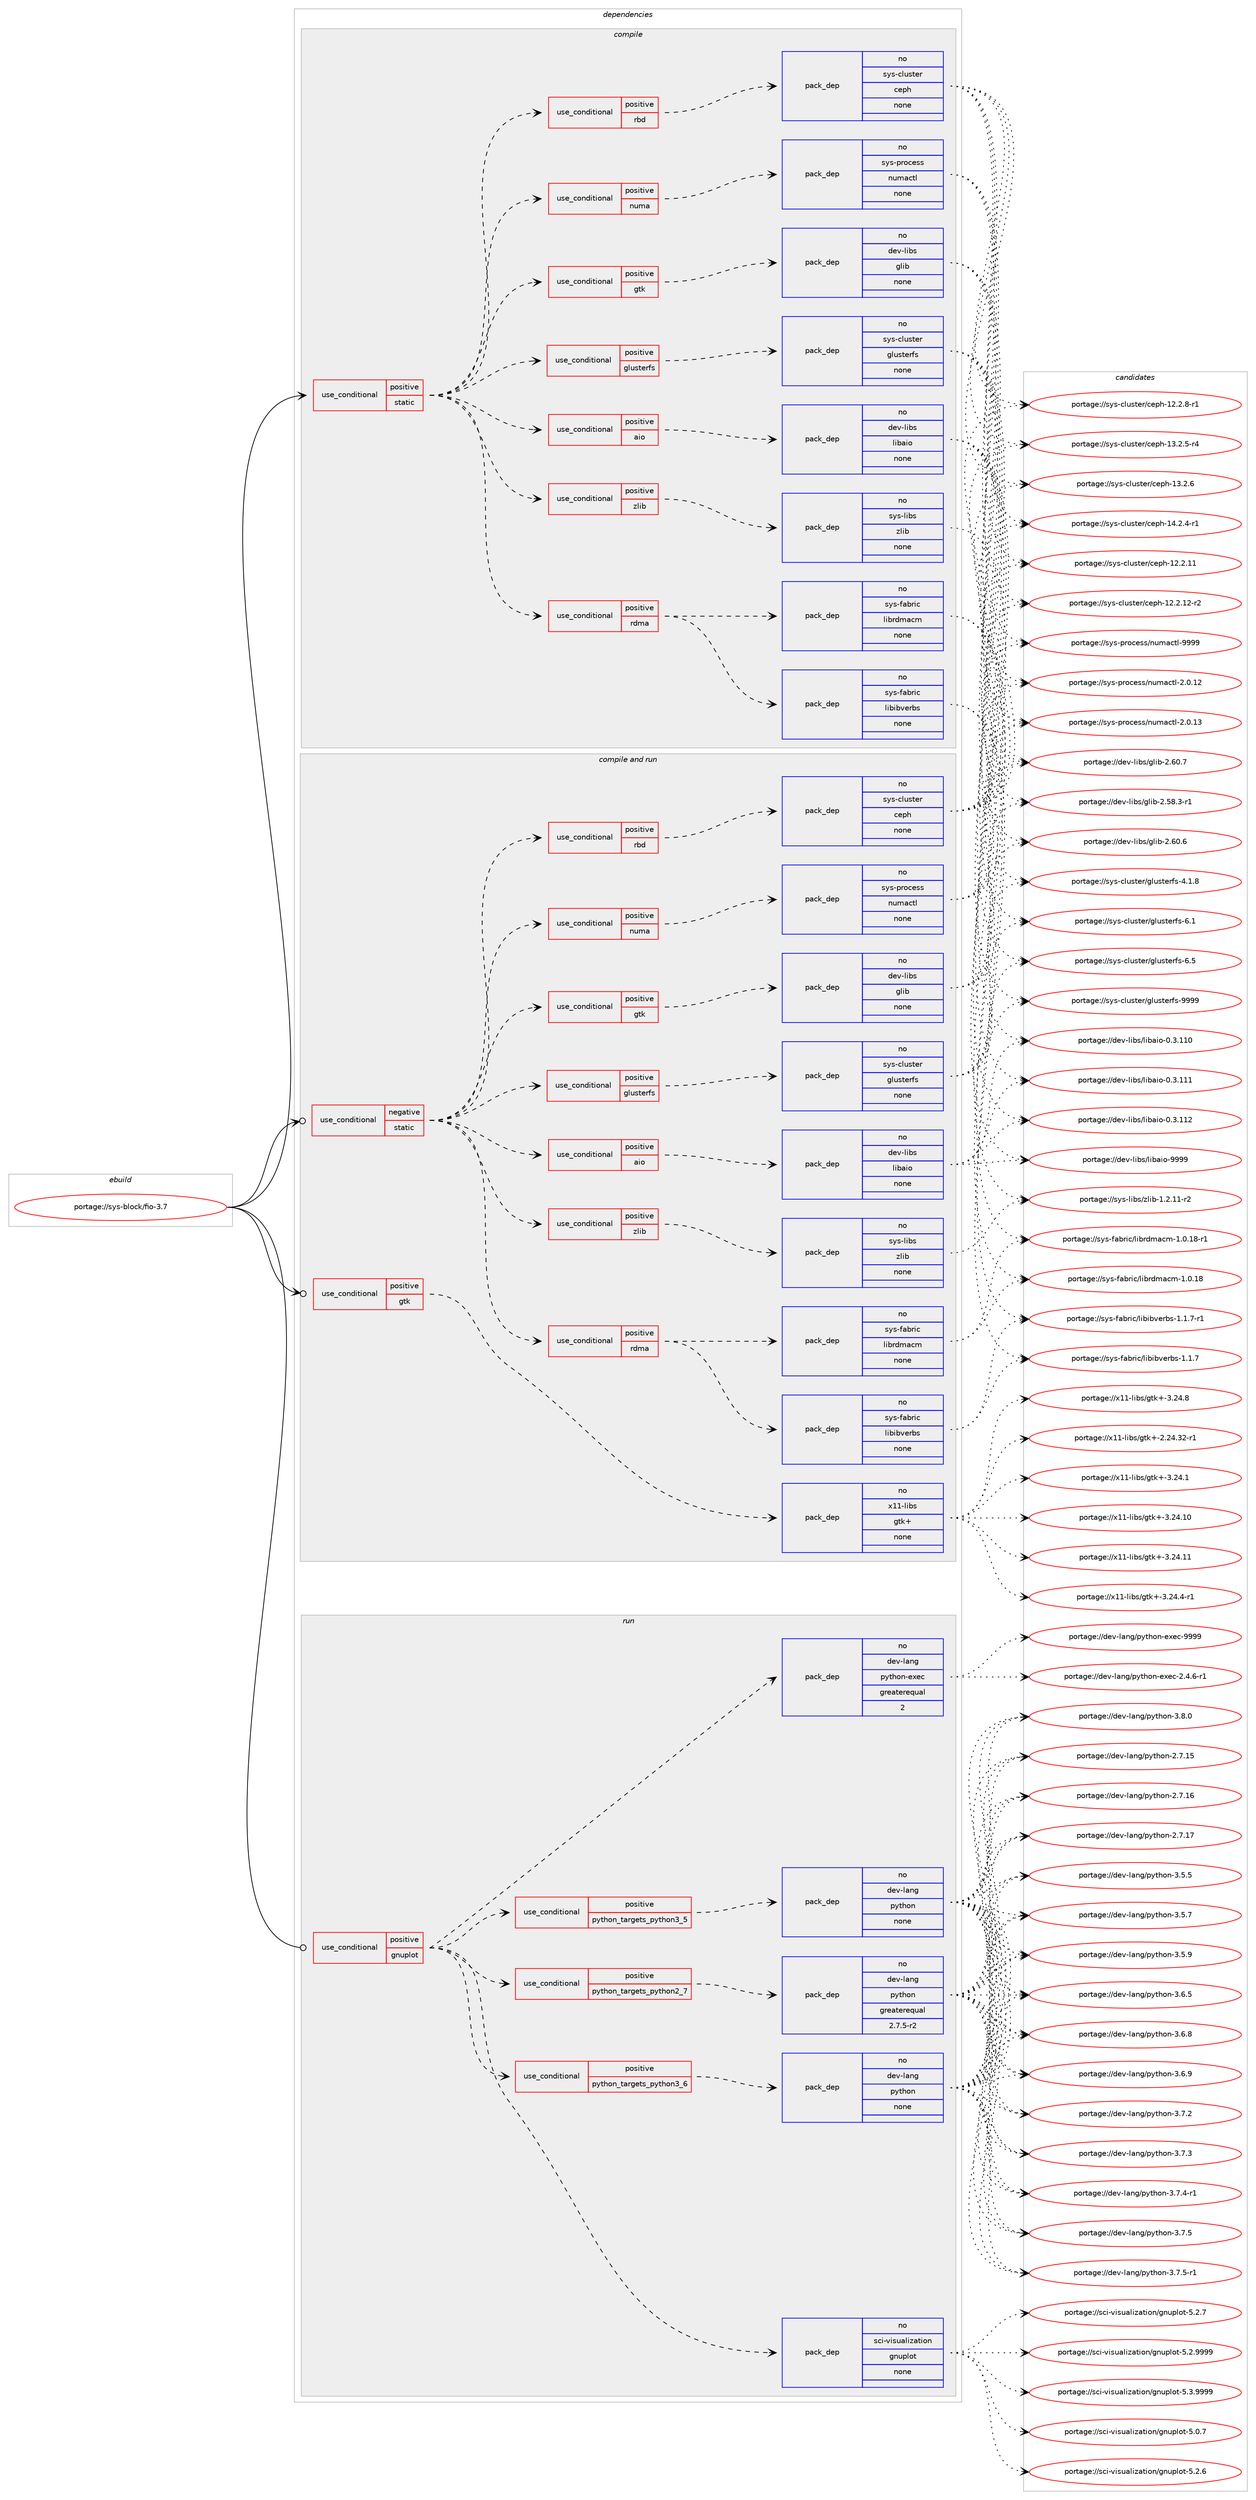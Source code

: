 digraph prolog {

# *************
# Graph options
# *************

newrank=true;
concentrate=true;
compound=true;
graph [rankdir=LR,fontname=Helvetica,fontsize=10,ranksep=1.5];#, ranksep=2.5, nodesep=0.2];
edge  [arrowhead=vee];
node  [fontname=Helvetica,fontsize=10];

# **********
# The ebuild
# **********

subgraph cluster_leftcol {
color=gray;
rank=same;
label=<<i>ebuild</i>>;
id [label="portage://sys-block/fio-3.7", color=red, width=4, href="../sys-block/fio-3.7.svg"];
}

# ****************
# The dependencies
# ****************

subgraph cluster_midcol {
color=gray;
label=<<i>dependencies</i>>;
subgraph cluster_compile {
fillcolor="#eeeeee";
style=filled;
label=<<i>compile</i>>;
subgraph cond100761 {
dependency414184 [label=<<TABLE BORDER="0" CELLBORDER="1" CELLSPACING="0" CELLPADDING="4"><TR><TD ROWSPAN="3" CELLPADDING="10">use_conditional</TD></TR><TR><TD>positive</TD></TR><TR><TD>static</TD></TR></TABLE>>, shape=none, color=red];
subgraph cond100762 {
dependency414185 [label=<<TABLE BORDER="0" CELLBORDER="1" CELLSPACING="0" CELLPADDING="4"><TR><TD ROWSPAN="3" CELLPADDING="10">use_conditional</TD></TR><TR><TD>positive</TD></TR><TR><TD>aio</TD></TR></TABLE>>, shape=none, color=red];
subgraph pack306496 {
dependency414186 [label=<<TABLE BORDER="0" CELLBORDER="1" CELLSPACING="0" CELLPADDING="4" WIDTH="220"><TR><TD ROWSPAN="6" CELLPADDING="30">pack_dep</TD></TR><TR><TD WIDTH="110">no</TD></TR><TR><TD>dev-libs</TD></TR><TR><TD>libaio</TD></TR><TR><TD>none</TD></TR><TR><TD></TD></TR></TABLE>>, shape=none, color=blue];
}
dependency414185:e -> dependency414186:w [weight=20,style="dashed",arrowhead="vee"];
}
dependency414184:e -> dependency414185:w [weight=20,style="dashed",arrowhead="vee"];
subgraph cond100763 {
dependency414187 [label=<<TABLE BORDER="0" CELLBORDER="1" CELLSPACING="0" CELLPADDING="4"><TR><TD ROWSPAN="3" CELLPADDING="10">use_conditional</TD></TR><TR><TD>positive</TD></TR><TR><TD>glusterfs</TD></TR></TABLE>>, shape=none, color=red];
subgraph pack306497 {
dependency414188 [label=<<TABLE BORDER="0" CELLBORDER="1" CELLSPACING="0" CELLPADDING="4" WIDTH="220"><TR><TD ROWSPAN="6" CELLPADDING="30">pack_dep</TD></TR><TR><TD WIDTH="110">no</TD></TR><TR><TD>sys-cluster</TD></TR><TR><TD>glusterfs</TD></TR><TR><TD>none</TD></TR><TR><TD></TD></TR></TABLE>>, shape=none, color=blue];
}
dependency414187:e -> dependency414188:w [weight=20,style="dashed",arrowhead="vee"];
}
dependency414184:e -> dependency414187:w [weight=20,style="dashed",arrowhead="vee"];
subgraph cond100764 {
dependency414189 [label=<<TABLE BORDER="0" CELLBORDER="1" CELLSPACING="0" CELLPADDING="4"><TR><TD ROWSPAN="3" CELLPADDING="10">use_conditional</TD></TR><TR><TD>positive</TD></TR><TR><TD>gtk</TD></TR></TABLE>>, shape=none, color=red];
subgraph pack306498 {
dependency414190 [label=<<TABLE BORDER="0" CELLBORDER="1" CELLSPACING="0" CELLPADDING="4" WIDTH="220"><TR><TD ROWSPAN="6" CELLPADDING="30">pack_dep</TD></TR><TR><TD WIDTH="110">no</TD></TR><TR><TD>dev-libs</TD></TR><TR><TD>glib</TD></TR><TR><TD>none</TD></TR><TR><TD></TD></TR></TABLE>>, shape=none, color=blue];
}
dependency414189:e -> dependency414190:w [weight=20,style="dashed",arrowhead="vee"];
}
dependency414184:e -> dependency414189:w [weight=20,style="dashed",arrowhead="vee"];
subgraph cond100765 {
dependency414191 [label=<<TABLE BORDER="0" CELLBORDER="1" CELLSPACING="0" CELLPADDING="4"><TR><TD ROWSPAN="3" CELLPADDING="10">use_conditional</TD></TR><TR><TD>positive</TD></TR><TR><TD>numa</TD></TR></TABLE>>, shape=none, color=red];
subgraph pack306499 {
dependency414192 [label=<<TABLE BORDER="0" CELLBORDER="1" CELLSPACING="0" CELLPADDING="4" WIDTH="220"><TR><TD ROWSPAN="6" CELLPADDING="30">pack_dep</TD></TR><TR><TD WIDTH="110">no</TD></TR><TR><TD>sys-process</TD></TR><TR><TD>numactl</TD></TR><TR><TD>none</TD></TR><TR><TD></TD></TR></TABLE>>, shape=none, color=blue];
}
dependency414191:e -> dependency414192:w [weight=20,style="dashed",arrowhead="vee"];
}
dependency414184:e -> dependency414191:w [weight=20,style="dashed",arrowhead="vee"];
subgraph cond100766 {
dependency414193 [label=<<TABLE BORDER="0" CELLBORDER="1" CELLSPACING="0" CELLPADDING="4"><TR><TD ROWSPAN="3" CELLPADDING="10">use_conditional</TD></TR><TR><TD>positive</TD></TR><TR><TD>rbd</TD></TR></TABLE>>, shape=none, color=red];
subgraph pack306500 {
dependency414194 [label=<<TABLE BORDER="0" CELLBORDER="1" CELLSPACING="0" CELLPADDING="4" WIDTH="220"><TR><TD ROWSPAN="6" CELLPADDING="30">pack_dep</TD></TR><TR><TD WIDTH="110">no</TD></TR><TR><TD>sys-cluster</TD></TR><TR><TD>ceph</TD></TR><TR><TD>none</TD></TR><TR><TD></TD></TR></TABLE>>, shape=none, color=blue];
}
dependency414193:e -> dependency414194:w [weight=20,style="dashed",arrowhead="vee"];
}
dependency414184:e -> dependency414193:w [weight=20,style="dashed",arrowhead="vee"];
subgraph cond100767 {
dependency414195 [label=<<TABLE BORDER="0" CELLBORDER="1" CELLSPACING="0" CELLPADDING="4"><TR><TD ROWSPAN="3" CELLPADDING="10">use_conditional</TD></TR><TR><TD>positive</TD></TR><TR><TD>rdma</TD></TR></TABLE>>, shape=none, color=red];
subgraph pack306501 {
dependency414196 [label=<<TABLE BORDER="0" CELLBORDER="1" CELLSPACING="0" CELLPADDING="4" WIDTH="220"><TR><TD ROWSPAN="6" CELLPADDING="30">pack_dep</TD></TR><TR><TD WIDTH="110">no</TD></TR><TR><TD>sys-fabric</TD></TR><TR><TD>libibverbs</TD></TR><TR><TD>none</TD></TR><TR><TD></TD></TR></TABLE>>, shape=none, color=blue];
}
dependency414195:e -> dependency414196:w [weight=20,style="dashed",arrowhead="vee"];
subgraph pack306502 {
dependency414197 [label=<<TABLE BORDER="0" CELLBORDER="1" CELLSPACING="0" CELLPADDING="4" WIDTH="220"><TR><TD ROWSPAN="6" CELLPADDING="30">pack_dep</TD></TR><TR><TD WIDTH="110">no</TD></TR><TR><TD>sys-fabric</TD></TR><TR><TD>librdmacm</TD></TR><TR><TD>none</TD></TR><TR><TD></TD></TR></TABLE>>, shape=none, color=blue];
}
dependency414195:e -> dependency414197:w [weight=20,style="dashed",arrowhead="vee"];
}
dependency414184:e -> dependency414195:w [weight=20,style="dashed",arrowhead="vee"];
subgraph cond100768 {
dependency414198 [label=<<TABLE BORDER="0" CELLBORDER="1" CELLSPACING="0" CELLPADDING="4"><TR><TD ROWSPAN="3" CELLPADDING="10">use_conditional</TD></TR><TR><TD>positive</TD></TR><TR><TD>zlib</TD></TR></TABLE>>, shape=none, color=red];
subgraph pack306503 {
dependency414199 [label=<<TABLE BORDER="0" CELLBORDER="1" CELLSPACING="0" CELLPADDING="4" WIDTH="220"><TR><TD ROWSPAN="6" CELLPADDING="30">pack_dep</TD></TR><TR><TD WIDTH="110">no</TD></TR><TR><TD>sys-libs</TD></TR><TR><TD>zlib</TD></TR><TR><TD>none</TD></TR><TR><TD></TD></TR></TABLE>>, shape=none, color=blue];
}
dependency414198:e -> dependency414199:w [weight=20,style="dashed",arrowhead="vee"];
}
dependency414184:e -> dependency414198:w [weight=20,style="dashed",arrowhead="vee"];
}
id:e -> dependency414184:w [weight=20,style="solid",arrowhead="vee"];
}
subgraph cluster_compileandrun {
fillcolor="#eeeeee";
style=filled;
label=<<i>compile and run</i>>;
subgraph cond100769 {
dependency414200 [label=<<TABLE BORDER="0" CELLBORDER="1" CELLSPACING="0" CELLPADDING="4"><TR><TD ROWSPAN="3" CELLPADDING="10">use_conditional</TD></TR><TR><TD>negative</TD></TR><TR><TD>static</TD></TR></TABLE>>, shape=none, color=red];
subgraph cond100770 {
dependency414201 [label=<<TABLE BORDER="0" CELLBORDER="1" CELLSPACING="0" CELLPADDING="4"><TR><TD ROWSPAN="3" CELLPADDING="10">use_conditional</TD></TR><TR><TD>positive</TD></TR><TR><TD>aio</TD></TR></TABLE>>, shape=none, color=red];
subgraph pack306504 {
dependency414202 [label=<<TABLE BORDER="0" CELLBORDER="1" CELLSPACING="0" CELLPADDING="4" WIDTH="220"><TR><TD ROWSPAN="6" CELLPADDING="30">pack_dep</TD></TR><TR><TD WIDTH="110">no</TD></TR><TR><TD>dev-libs</TD></TR><TR><TD>libaio</TD></TR><TR><TD>none</TD></TR><TR><TD></TD></TR></TABLE>>, shape=none, color=blue];
}
dependency414201:e -> dependency414202:w [weight=20,style="dashed",arrowhead="vee"];
}
dependency414200:e -> dependency414201:w [weight=20,style="dashed",arrowhead="vee"];
subgraph cond100771 {
dependency414203 [label=<<TABLE BORDER="0" CELLBORDER="1" CELLSPACING="0" CELLPADDING="4"><TR><TD ROWSPAN="3" CELLPADDING="10">use_conditional</TD></TR><TR><TD>positive</TD></TR><TR><TD>glusterfs</TD></TR></TABLE>>, shape=none, color=red];
subgraph pack306505 {
dependency414204 [label=<<TABLE BORDER="0" CELLBORDER="1" CELLSPACING="0" CELLPADDING="4" WIDTH="220"><TR><TD ROWSPAN="6" CELLPADDING="30">pack_dep</TD></TR><TR><TD WIDTH="110">no</TD></TR><TR><TD>sys-cluster</TD></TR><TR><TD>glusterfs</TD></TR><TR><TD>none</TD></TR><TR><TD></TD></TR></TABLE>>, shape=none, color=blue];
}
dependency414203:e -> dependency414204:w [weight=20,style="dashed",arrowhead="vee"];
}
dependency414200:e -> dependency414203:w [weight=20,style="dashed",arrowhead="vee"];
subgraph cond100772 {
dependency414205 [label=<<TABLE BORDER="0" CELLBORDER="1" CELLSPACING="0" CELLPADDING="4"><TR><TD ROWSPAN="3" CELLPADDING="10">use_conditional</TD></TR><TR><TD>positive</TD></TR><TR><TD>gtk</TD></TR></TABLE>>, shape=none, color=red];
subgraph pack306506 {
dependency414206 [label=<<TABLE BORDER="0" CELLBORDER="1" CELLSPACING="0" CELLPADDING="4" WIDTH="220"><TR><TD ROWSPAN="6" CELLPADDING="30">pack_dep</TD></TR><TR><TD WIDTH="110">no</TD></TR><TR><TD>dev-libs</TD></TR><TR><TD>glib</TD></TR><TR><TD>none</TD></TR><TR><TD></TD></TR></TABLE>>, shape=none, color=blue];
}
dependency414205:e -> dependency414206:w [weight=20,style="dashed",arrowhead="vee"];
}
dependency414200:e -> dependency414205:w [weight=20,style="dashed",arrowhead="vee"];
subgraph cond100773 {
dependency414207 [label=<<TABLE BORDER="0" CELLBORDER="1" CELLSPACING="0" CELLPADDING="4"><TR><TD ROWSPAN="3" CELLPADDING="10">use_conditional</TD></TR><TR><TD>positive</TD></TR><TR><TD>numa</TD></TR></TABLE>>, shape=none, color=red];
subgraph pack306507 {
dependency414208 [label=<<TABLE BORDER="0" CELLBORDER="1" CELLSPACING="0" CELLPADDING="4" WIDTH="220"><TR><TD ROWSPAN="6" CELLPADDING="30">pack_dep</TD></TR><TR><TD WIDTH="110">no</TD></TR><TR><TD>sys-process</TD></TR><TR><TD>numactl</TD></TR><TR><TD>none</TD></TR><TR><TD></TD></TR></TABLE>>, shape=none, color=blue];
}
dependency414207:e -> dependency414208:w [weight=20,style="dashed",arrowhead="vee"];
}
dependency414200:e -> dependency414207:w [weight=20,style="dashed",arrowhead="vee"];
subgraph cond100774 {
dependency414209 [label=<<TABLE BORDER="0" CELLBORDER="1" CELLSPACING="0" CELLPADDING="4"><TR><TD ROWSPAN="3" CELLPADDING="10">use_conditional</TD></TR><TR><TD>positive</TD></TR><TR><TD>rbd</TD></TR></TABLE>>, shape=none, color=red];
subgraph pack306508 {
dependency414210 [label=<<TABLE BORDER="0" CELLBORDER="1" CELLSPACING="0" CELLPADDING="4" WIDTH="220"><TR><TD ROWSPAN="6" CELLPADDING="30">pack_dep</TD></TR><TR><TD WIDTH="110">no</TD></TR><TR><TD>sys-cluster</TD></TR><TR><TD>ceph</TD></TR><TR><TD>none</TD></TR><TR><TD></TD></TR></TABLE>>, shape=none, color=blue];
}
dependency414209:e -> dependency414210:w [weight=20,style="dashed",arrowhead="vee"];
}
dependency414200:e -> dependency414209:w [weight=20,style="dashed",arrowhead="vee"];
subgraph cond100775 {
dependency414211 [label=<<TABLE BORDER="0" CELLBORDER="1" CELLSPACING="0" CELLPADDING="4"><TR><TD ROWSPAN="3" CELLPADDING="10">use_conditional</TD></TR><TR><TD>positive</TD></TR><TR><TD>rdma</TD></TR></TABLE>>, shape=none, color=red];
subgraph pack306509 {
dependency414212 [label=<<TABLE BORDER="0" CELLBORDER="1" CELLSPACING="0" CELLPADDING="4" WIDTH="220"><TR><TD ROWSPAN="6" CELLPADDING="30">pack_dep</TD></TR><TR><TD WIDTH="110">no</TD></TR><TR><TD>sys-fabric</TD></TR><TR><TD>libibverbs</TD></TR><TR><TD>none</TD></TR><TR><TD></TD></TR></TABLE>>, shape=none, color=blue];
}
dependency414211:e -> dependency414212:w [weight=20,style="dashed",arrowhead="vee"];
subgraph pack306510 {
dependency414213 [label=<<TABLE BORDER="0" CELLBORDER="1" CELLSPACING="0" CELLPADDING="4" WIDTH="220"><TR><TD ROWSPAN="6" CELLPADDING="30">pack_dep</TD></TR><TR><TD WIDTH="110">no</TD></TR><TR><TD>sys-fabric</TD></TR><TR><TD>librdmacm</TD></TR><TR><TD>none</TD></TR><TR><TD></TD></TR></TABLE>>, shape=none, color=blue];
}
dependency414211:e -> dependency414213:w [weight=20,style="dashed",arrowhead="vee"];
}
dependency414200:e -> dependency414211:w [weight=20,style="dashed",arrowhead="vee"];
subgraph cond100776 {
dependency414214 [label=<<TABLE BORDER="0" CELLBORDER="1" CELLSPACING="0" CELLPADDING="4"><TR><TD ROWSPAN="3" CELLPADDING="10">use_conditional</TD></TR><TR><TD>positive</TD></TR><TR><TD>zlib</TD></TR></TABLE>>, shape=none, color=red];
subgraph pack306511 {
dependency414215 [label=<<TABLE BORDER="0" CELLBORDER="1" CELLSPACING="0" CELLPADDING="4" WIDTH="220"><TR><TD ROWSPAN="6" CELLPADDING="30">pack_dep</TD></TR><TR><TD WIDTH="110">no</TD></TR><TR><TD>sys-libs</TD></TR><TR><TD>zlib</TD></TR><TR><TD>none</TD></TR><TR><TD></TD></TR></TABLE>>, shape=none, color=blue];
}
dependency414214:e -> dependency414215:w [weight=20,style="dashed",arrowhead="vee"];
}
dependency414200:e -> dependency414214:w [weight=20,style="dashed",arrowhead="vee"];
}
id:e -> dependency414200:w [weight=20,style="solid",arrowhead="odotvee"];
subgraph cond100777 {
dependency414216 [label=<<TABLE BORDER="0" CELLBORDER="1" CELLSPACING="0" CELLPADDING="4"><TR><TD ROWSPAN="3" CELLPADDING="10">use_conditional</TD></TR><TR><TD>positive</TD></TR><TR><TD>gtk</TD></TR></TABLE>>, shape=none, color=red];
subgraph pack306512 {
dependency414217 [label=<<TABLE BORDER="0" CELLBORDER="1" CELLSPACING="0" CELLPADDING="4" WIDTH="220"><TR><TD ROWSPAN="6" CELLPADDING="30">pack_dep</TD></TR><TR><TD WIDTH="110">no</TD></TR><TR><TD>x11-libs</TD></TR><TR><TD>gtk+</TD></TR><TR><TD>none</TD></TR><TR><TD></TD></TR></TABLE>>, shape=none, color=blue];
}
dependency414216:e -> dependency414217:w [weight=20,style="dashed",arrowhead="vee"];
}
id:e -> dependency414216:w [weight=20,style="solid",arrowhead="odotvee"];
}
subgraph cluster_run {
fillcolor="#eeeeee";
style=filled;
label=<<i>run</i>>;
subgraph cond100778 {
dependency414218 [label=<<TABLE BORDER="0" CELLBORDER="1" CELLSPACING="0" CELLPADDING="4"><TR><TD ROWSPAN="3" CELLPADDING="10">use_conditional</TD></TR><TR><TD>positive</TD></TR><TR><TD>gnuplot</TD></TR></TABLE>>, shape=none, color=red];
subgraph pack306513 {
dependency414219 [label=<<TABLE BORDER="0" CELLBORDER="1" CELLSPACING="0" CELLPADDING="4" WIDTH="220"><TR><TD ROWSPAN="6" CELLPADDING="30">pack_dep</TD></TR><TR><TD WIDTH="110">no</TD></TR><TR><TD>sci-visualization</TD></TR><TR><TD>gnuplot</TD></TR><TR><TD>none</TD></TR><TR><TD></TD></TR></TABLE>>, shape=none, color=blue];
}
dependency414218:e -> dependency414219:w [weight=20,style="dashed",arrowhead="vee"];
subgraph cond100779 {
dependency414220 [label=<<TABLE BORDER="0" CELLBORDER="1" CELLSPACING="0" CELLPADDING="4"><TR><TD ROWSPAN="3" CELLPADDING="10">use_conditional</TD></TR><TR><TD>positive</TD></TR><TR><TD>python_targets_python2_7</TD></TR></TABLE>>, shape=none, color=red];
subgraph pack306514 {
dependency414221 [label=<<TABLE BORDER="0" CELLBORDER="1" CELLSPACING="0" CELLPADDING="4" WIDTH="220"><TR><TD ROWSPAN="6" CELLPADDING="30">pack_dep</TD></TR><TR><TD WIDTH="110">no</TD></TR><TR><TD>dev-lang</TD></TR><TR><TD>python</TD></TR><TR><TD>greaterequal</TD></TR><TR><TD>2.7.5-r2</TD></TR></TABLE>>, shape=none, color=blue];
}
dependency414220:e -> dependency414221:w [weight=20,style="dashed",arrowhead="vee"];
}
dependency414218:e -> dependency414220:w [weight=20,style="dashed",arrowhead="vee"];
subgraph cond100780 {
dependency414222 [label=<<TABLE BORDER="0" CELLBORDER="1" CELLSPACING="0" CELLPADDING="4"><TR><TD ROWSPAN="3" CELLPADDING="10">use_conditional</TD></TR><TR><TD>positive</TD></TR><TR><TD>python_targets_python3_5</TD></TR></TABLE>>, shape=none, color=red];
subgraph pack306515 {
dependency414223 [label=<<TABLE BORDER="0" CELLBORDER="1" CELLSPACING="0" CELLPADDING="4" WIDTH="220"><TR><TD ROWSPAN="6" CELLPADDING="30">pack_dep</TD></TR><TR><TD WIDTH="110">no</TD></TR><TR><TD>dev-lang</TD></TR><TR><TD>python</TD></TR><TR><TD>none</TD></TR><TR><TD></TD></TR></TABLE>>, shape=none, color=blue];
}
dependency414222:e -> dependency414223:w [weight=20,style="dashed",arrowhead="vee"];
}
dependency414218:e -> dependency414222:w [weight=20,style="dashed",arrowhead="vee"];
subgraph cond100781 {
dependency414224 [label=<<TABLE BORDER="0" CELLBORDER="1" CELLSPACING="0" CELLPADDING="4"><TR><TD ROWSPAN="3" CELLPADDING="10">use_conditional</TD></TR><TR><TD>positive</TD></TR><TR><TD>python_targets_python3_6</TD></TR></TABLE>>, shape=none, color=red];
subgraph pack306516 {
dependency414225 [label=<<TABLE BORDER="0" CELLBORDER="1" CELLSPACING="0" CELLPADDING="4" WIDTH="220"><TR><TD ROWSPAN="6" CELLPADDING="30">pack_dep</TD></TR><TR><TD WIDTH="110">no</TD></TR><TR><TD>dev-lang</TD></TR><TR><TD>python</TD></TR><TR><TD>none</TD></TR><TR><TD></TD></TR></TABLE>>, shape=none, color=blue];
}
dependency414224:e -> dependency414225:w [weight=20,style="dashed",arrowhead="vee"];
}
dependency414218:e -> dependency414224:w [weight=20,style="dashed",arrowhead="vee"];
subgraph pack306517 {
dependency414226 [label=<<TABLE BORDER="0" CELLBORDER="1" CELLSPACING="0" CELLPADDING="4" WIDTH="220"><TR><TD ROWSPAN="6" CELLPADDING="30">pack_dep</TD></TR><TR><TD WIDTH="110">no</TD></TR><TR><TD>dev-lang</TD></TR><TR><TD>python-exec</TD></TR><TR><TD>greaterequal</TD></TR><TR><TD>2</TD></TR></TABLE>>, shape=none, color=blue];
}
dependency414218:e -> dependency414226:w [weight=20,style="dashed",arrowhead="vee"];
}
id:e -> dependency414218:w [weight=20,style="solid",arrowhead="odot"];
}
}

# **************
# The candidates
# **************

subgraph cluster_choices {
rank=same;
color=gray;
label=<<i>candidates</i>>;

subgraph choice306496 {
color=black;
nodesep=1;
choiceportage10010111845108105981154710810598971051114548465146494948 [label="portage://dev-libs/libaio-0.3.110", color=red, width=4,href="../dev-libs/libaio-0.3.110.svg"];
choiceportage10010111845108105981154710810598971051114548465146494949 [label="portage://dev-libs/libaio-0.3.111", color=red, width=4,href="../dev-libs/libaio-0.3.111.svg"];
choiceportage10010111845108105981154710810598971051114548465146494950 [label="portage://dev-libs/libaio-0.3.112", color=red, width=4,href="../dev-libs/libaio-0.3.112.svg"];
choiceportage10010111845108105981154710810598971051114557575757 [label="portage://dev-libs/libaio-9999", color=red, width=4,href="../dev-libs/libaio-9999.svg"];
dependency414186:e -> choiceportage10010111845108105981154710810598971051114548465146494948:w [style=dotted,weight="100"];
dependency414186:e -> choiceportage10010111845108105981154710810598971051114548465146494949:w [style=dotted,weight="100"];
dependency414186:e -> choiceportage10010111845108105981154710810598971051114548465146494950:w [style=dotted,weight="100"];
dependency414186:e -> choiceportage10010111845108105981154710810598971051114557575757:w [style=dotted,weight="100"];
}
subgraph choice306497 {
color=black;
nodesep=1;
choiceportage115121115459910811711511610111447103108117115116101114102115455246494656 [label="portage://sys-cluster/glusterfs-4.1.8", color=red, width=4,href="../sys-cluster/glusterfs-4.1.8.svg"];
choiceportage11512111545991081171151161011144710310811711511610111410211545544649 [label="portage://sys-cluster/glusterfs-6.1", color=red, width=4,href="../sys-cluster/glusterfs-6.1.svg"];
choiceportage11512111545991081171151161011144710310811711511610111410211545544653 [label="portage://sys-cluster/glusterfs-6.5", color=red, width=4,href="../sys-cluster/glusterfs-6.5.svg"];
choiceportage1151211154599108117115116101114471031081171151161011141021154557575757 [label="portage://sys-cluster/glusterfs-9999", color=red, width=4,href="../sys-cluster/glusterfs-9999.svg"];
dependency414188:e -> choiceportage115121115459910811711511610111447103108117115116101114102115455246494656:w [style=dotted,weight="100"];
dependency414188:e -> choiceportage11512111545991081171151161011144710310811711511610111410211545544649:w [style=dotted,weight="100"];
dependency414188:e -> choiceportage11512111545991081171151161011144710310811711511610111410211545544653:w [style=dotted,weight="100"];
dependency414188:e -> choiceportage1151211154599108117115116101114471031081171151161011141021154557575757:w [style=dotted,weight="100"];
}
subgraph choice306498 {
color=black;
nodesep=1;
choiceportage10010111845108105981154710310810598455046535646514511449 [label="portage://dev-libs/glib-2.58.3-r1", color=red, width=4,href="../dev-libs/glib-2.58.3-r1.svg"];
choiceportage1001011184510810598115471031081059845504654484654 [label="portage://dev-libs/glib-2.60.6", color=red, width=4,href="../dev-libs/glib-2.60.6.svg"];
choiceportage1001011184510810598115471031081059845504654484655 [label="portage://dev-libs/glib-2.60.7", color=red, width=4,href="../dev-libs/glib-2.60.7.svg"];
dependency414190:e -> choiceportage10010111845108105981154710310810598455046535646514511449:w [style=dotted,weight="100"];
dependency414190:e -> choiceportage1001011184510810598115471031081059845504654484654:w [style=dotted,weight="100"];
dependency414190:e -> choiceportage1001011184510810598115471031081059845504654484655:w [style=dotted,weight="100"];
}
subgraph choice306499 {
color=black;
nodesep=1;
choiceportage115121115451121141119910111511547110117109979911610845504648464950 [label="portage://sys-process/numactl-2.0.12", color=red, width=4,href="../sys-process/numactl-2.0.12.svg"];
choiceportage115121115451121141119910111511547110117109979911610845504648464951 [label="portage://sys-process/numactl-2.0.13", color=red, width=4,href="../sys-process/numactl-2.0.13.svg"];
choiceportage11512111545112114111991011151154711011710997991161084557575757 [label="portage://sys-process/numactl-9999", color=red, width=4,href="../sys-process/numactl-9999.svg"];
dependency414192:e -> choiceportage115121115451121141119910111511547110117109979911610845504648464950:w [style=dotted,weight="100"];
dependency414192:e -> choiceportage115121115451121141119910111511547110117109979911610845504648464951:w [style=dotted,weight="100"];
dependency414192:e -> choiceportage11512111545112114111991011151154711011710997991161084557575757:w [style=dotted,weight="100"];
}
subgraph choice306500 {
color=black;
nodesep=1;
choiceportage115121115459910811711511610111447991011121044549504650464949 [label="portage://sys-cluster/ceph-12.2.11", color=red, width=4,href="../sys-cluster/ceph-12.2.11.svg"];
choiceportage1151211154599108117115116101114479910111210445495046504649504511450 [label="portage://sys-cluster/ceph-12.2.12-r2", color=red, width=4,href="../sys-cluster/ceph-12.2.12-r2.svg"];
choiceportage11512111545991081171151161011144799101112104454950465046564511449 [label="portage://sys-cluster/ceph-12.2.8-r1", color=red, width=4,href="../sys-cluster/ceph-12.2.8-r1.svg"];
choiceportage11512111545991081171151161011144799101112104454951465046534511452 [label="portage://sys-cluster/ceph-13.2.5-r4", color=red, width=4,href="../sys-cluster/ceph-13.2.5-r4.svg"];
choiceportage1151211154599108117115116101114479910111210445495146504654 [label="portage://sys-cluster/ceph-13.2.6", color=red, width=4,href="../sys-cluster/ceph-13.2.6.svg"];
choiceportage11512111545991081171151161011144799101112104454952465046524511449 [label="portage://sys-cluster/ceph-14.2.4-r1", color=red, width=4,href="../sys-cluster/ceph-14.2.4-r1.svg"];
dependency414194:e -> choiceportage115121115459910811711511610111447991011121044549504650464949:w [style=dotted,weight="100"];
dependency414194:e -> choiceportage1151211154599108117115116101114479910111210445495046504649504511450:w [style=dotted,weight="100"];
dependency414194:e -> choiceportage11512111545991081171151161011144799101112104454950465046564511449:w [style=dotted,weight="100"];
dependency414194:e -> choiceportage11512111545991081171151161011144799101112104454951465046534511452:w [style=dotted,weight="100"];
dependency414194:e -> choiceportage1151211154599108117115116101114479910111210445495146504654:w [style=dotted,weight="100"];
dependency414194:e -> choiceportage11512111545991081171151161011144799101112104454952465046524511449:w [style=dotted,weight="100"];
}
subgraph choice306501 {
color=black;
nodesep=1;
choiceportage1151211154510297981141059947108105981059811810111498115454946494655 [label="portage://sys-fabric/libibverbs-1.1.7", color=red, width=4,href="../sys-fabric/libibverbs-1.1.7.svg"];
choiceportage11512111545102979811410599471081059810598118101114981154549464946554511449 [label="portage://sys-fabric/libibverbs-1.1.7-r1", color=red, width=4,href="../sys-fabric/libibverbs-1.1.7-r1.svg"];
dependency414196:e -> choiceportage1151211154510297981141059947108105981059811810111498115454946494655:w [style=dotted,weight="100"];
dependency414196:e -> choiceportage11512111545102979811410599471081059810598118101114981154549464946554511449:w [style=dotted,weight="100"];
}
subgraph choice306502 {
color=black;
nodesep=1;
choiceportage115121115451029798114105994710810598114100109979910945494648464956 [label="portage://sys-fabric/librdmacm-1.0.18", color=red, width=4,href="../sys-fabric/librdmacm-1.0.18.svg"];
choiceportage1151211154510297981141059947108105981141001099799109454946484649564511449 [label="portage://sys-fabric/librdmacm-1.0.18-r1", color=red, width=4,href="../sys-fabric/librdmacm-1.0.18-r1.svg"];
dependency414197:e -> choiceportage115121115451029798114105994710810598114100109979910945494648464956:w [style=dotted,weight="100"];
dependency414197:e -> choiceportage1151211154510297981141059947108105981141001099799109454946484649564511449:w [style=dotted,weight="100"];
}
subgraph choice306503 {
color=black;
nodesep=1;
choiceportage11512111545108105981154712210810598454946504649494511450 [label="portage://sys-libs/zlib-1.2.11-r2", color=red, width=4,href="../sys-libs/zlib-1.2.11-r2.svg"];
dependency414199:e -> choiceportage11512111545108105981154712210810598454946504649494511450:w [style=dotted,weight="100"];
}
subgraph choice306504 {
color=black;
nodesep=1;
choiceportage10010111845108105981154710810598971051114548465146494948 [label="portage://dev-libs/libaio-0.3.110", color=red, width=4,href="../dev-libs/libaio-0.3.110.svg"];
choiceportage10010111845108105981154710810598971051114548465146494949 [label="portage://dev-libs/libaio-0.3.111", color=red, width=4,href="../dev-libs/libaio-0.3.111.svg"];
choiceportage10010111845108105981154710810598971051114548465146494950 [label="portage://dev-libs/libaio-0.3.112", color=red, width=4,href="../dev-libs/libaio-0.3.112.svg"];
choiceportage10010111845108105981154710810598971051114557575757 [label="portage://dev-libs/libaio-9999", color=red, width=4,href="../dev-libs/libaio-9999.svg"];
dependency414202:e -> choiceportage10010111845108105981154710810598971051114548465146494948:w [style=dotted,weight="100"];
dependency414202:e -> choiceportage10010111845108105981154710810598971051114548465146494949:w [style=dotted,weight="100"];
dependency414202:e -> choiceportage10010111845108105981154710810598971051114548465146494950:w [style=dotted,weight="100"];
dependency414202:e -> choiceportage10010111845108105981154710810598971051114557575757:w [style=dotted,weight="100"];
}
subgraph choice306505 {
color=black;
nodesep=1;
choiceportage115121115459910811711511610111447103108117115116101114102115455246494656 [label="portage://sys-cluster/glusterfs-4.1.8", color=red, width=4,href="../sys-cluster/glusterfs-4.1.8.svg"];
choiceportage11512111545991081171151161011144710310811711511610111410211545544649 [label="portage://sys-cluster/glusterfs-6.1", color=red, width=4,href="../sys-cluster/glusterfs-6.1.svg"];
choiceportage11512111545991081171151161011144710310811711511610111410211545544653 [label="portage://sys-cluster/glusterfs-6.5", color=red, width=4,href="../sys-cluster/glusterfs-6.5.svg"];
choiceportage1151211154599108117115116101114471031081171151161011141021154557575757 [label="portage://sys-cluster/glusterfs-9999", color=red, width=4,href="../sys-cluster/glusterfs-9999.svg"];
dependency414204:e -> choiceportage115121115459910811711511610111447103108117115116101114102115455246494656:w [style=dotted,weight="100"];
dependency414204:e -> choiceportage11512111545991081171151161011144710310811711511610111410211545544649:w [style=dotted,weight="100"];
dependency414204:e -> choiceportage11512111545991081171151161011144710310811711511610111410211545544653:w [style=dotted,weight="100"];
dependency414204:e -> choiceportage1151211154599108117115116101114471031081171151161011141021154557575757:w [style=dotted,weight="100"];
}
subgraph choice306506 {
color=black;
nodesep=1;
choiceportage10010111845108105981154710310810598455046535646514511449 [label="portage://dev-libs/glib-2.58.3-r1", color=red, width=4,href="../dev-libs/glib-2.58.3-r1.svg"];
choiceportage1001011184510810598115471031081059845504654484654 [label="portage://dev-libs/glib-2.60.6", color=red, width=4,href="../dev-libs/glib-2.60.6.svg"];
choiceportage1001011184510810598115471031081059845504654484655 [label="portage://dev-libs/glib-2.60.7", color=red, width=4,href="../dev-libs/glib-2.60.7.svg"];
dependency414206:e -> choiceportage10010111845108105981154710310810598455046535646514511449:w [style=dotted,weight="100"];
dependency414206:e -> choiceportage1001011184510810598115471031081059845504654484654:w [style=dotted,weight="100"];
dependency414206:e -> choiceportage1001011184510810598115471031081059845504654484655:w [style=dotted,weight="100"];
}
subgraph choice306507 {
color=black;
nodesep=1;
choiceportage115121115451121141119910111511547110117109979911610845504648464950 [label="portage://sys-process/numactl-2.0.12", color=red, width=4,href="../sys-process/numactl-2.0.12.svg"];
choiceportage115121115451121141119910111511547110117109979911610845504648464951 [label="portage://sys-process/numactl-2.0.13", color=red, width=4,href="../sys-process/numactl-2.0.13.svg"];
choiceportage11512111545112114111991011151154711011710997991161084557575757 [label="portage://sys-process/numactl-9999", color=red, width=4,href="../sys-process/numactl-9999.svg"];
dependency414208:e -> choiceportage115121115451121141119910111511547110117109979911610845504648464950:w [style=dotted,weight="100"];
dependency414208:e -> choiceportage115121115451121141119910111511547110117109979911610845504648464951:w [style=dotted,weight="100"];
dependency414208:e -> choiceportage11512111545112114111991011151154711011710997991161084557575757:w [style=dotted,weight="100"];
}
subgraph choice306508 {
color=black;
nodesep=1;
choiceportage115121115459910811711511610111447991011121044549504650464949 [label="portage://sys-cluster/ceph-12.2.11", color=red, width=4,href="../sys-cluster/ceph-12.2.11.svg"];
choiceportage1151211154599108117115116101114479910111210445495046504649504511450 [label="portage://sys-cluster/ceph-12.2.12-r2", color=red, width=4,href="../sys-cluster/ceph-12.2.12-r2.svg"];
choiceportage11512111545991081171151161011144799101112104454950465046564511449 [label="portage://sys-cluster/ceph-12.2.8-r1", color=red, width=4,href="../sys-cluster/ceph-12.2.8-r1.svg"];
choiceportage11512111545991081171151161011144799101112104454951465046534511452 [label="portage://sys-cluster/ceph-13.2.5-r4", color=red, width=4,href="../sys-cluster/ceph-13.2.5-r4.svg"];
choiceportage1151211154599108117115116101114479910111210445495146504654 [label="portage://sys-cluster/ceph-13.2.6", color=red, width=4,href="../sys-cluster/ceph-13.2.6.svg"];
choiceportage11512111545991081171151161011144799101112104454952465046524511449 [label="portage://sys-cluster/ceph-14.2.4-r1", color=red, width=4,href="../sys-cluster/ceph-14.2.4-r1.svg"];
dependency414210:e -> choiceportage115121115459910811711511610111447991011121044549504650464949:w [style=dotted,weight="100"];
dependency414210:e -> choiceportage1151211154599108117115116101114479910111210445495046504649504511450:w [style=dotted,weight="100"];
dependency414210:e -> choiceportage11512111545991081171151161011144799101112104454950465046564511449:w [style=dotted,weight="100"];
dependency414210:e -> choiceportage11512111545991081171151161011144799101112104454951465046534511452:w [style=dotted,weight="100"];
dependency414210:e -> choiceportage1151211154599108117115116101114479910111210445495146504654:w [style=dotted,weight="100"];
dependency414210:e -> choiceportage11512111545991081171151161011144799101112104454952465046524511449:w [style=dotted,weight="100"];
}
subgraph choice306509 {
color=black;
nodesep=1;
choiceportage1151211154510297981141059947108105981059811810111498115454946494655 [label="portage://sys-fabric/libibverbs-1.1.7", color=red, width=4,href="../sys-fabric/libibverbs-1.1.7.svg"];
choiceportage11512111545102979811410599471081059810598118101114981154549464946554511449 [label="portage://sys-fabric/libibverbs-1.1.7-r1", color=red, width=4,href="../sys-fabric/libibverbs-1.1.7-r1.svg"];
dependency414212:e -> choiceportage1151211154510297981141059947108105981059811810111498115454946494655:w [style=dotted,weight="100"];
dependency414212:e -> choiceportage11512111545102979811410599471081059810598118101114981154549464946554511449:w [style=dotted,weight="100"];
}
subgraph choice306510 {
color=black;
nodesep=1;
choiceportage115121115451029798114105994710810598114100109979910945494648464956 [label="portage://sys-fabric/librdmacm-1.0.18", color=red, width=4,href="../sys-fabric/librdmacm-1.0.18.svg"];
choiceportage1151211154510297981141059947108105981141001099799109454946484649564511449 [label="portage://sys-fabric/librdmacm-1.0.18-r1", color=red, width=4,href="../sys-fabric/librdmacm-1.0.18-r1.svg"];
dependency414213:e -> choiceportage115121115451029798114105994710810598114100109979910945494648464956:w [style=dotted,weight="100"];
dependency414213:e -> choiceportage1151211154510297981141059947108105981141001099799109454946484649564511449:w [style=dotted,weight="100"];
}
subgraph choice306511 {
color=black;
nodesep=1;
choiceportage11512111545108105981154712210810598454946504649494511450 [label="portage://sys-libs/zlib-1.2.11-r2", color=red, width=4,href="../sys-libs/zlib-1.2.11-r2.svg"];
dependency414215:e -> choiceportage11512111545108105981154712210810598454946504649494511450:w [style=dotted,weight="100"];
}
subgraph choice306512 {
color=black;
nodesep=1;
choiceportage12049494510810598115471031161074345504650524651504511449 [label="portage://x11-libs/gtk+-2.24.32-r1", color=red, width=4,href="../x11-libs/gtk+-2.24.32-r1.svg"];
choiceportage12049494510810598115471031161074345514650524649 [label="portage://x11-libs/gtk+-3.24.1", color=red, width=4,href="../x11-libs/gtk+-3.24.1.svg"];
choiceportage1204949451081059811547103116107434551465052464948 [label="portage://x11-libs/gtk+-3.24.10", color=red, width=4,href="../x11-libs/gtk+-3.24.10.svg"];
choiceportage1204949451081059811547103116107434551465052464949 [label="portage://x11-libs/gtk+-3.24.11", color=red, width=4,href="../x11-libs/gtk+-3.24.11.svg"];
choiceportage120494945108105981154710311610743455146505246524511449 [label="portage://x11-libs/gtk+-3.24.4-r1", color=red, width=4,href="../x11-libs/gtk+-3.24.4-r1.svg"];
choiceportage12049494510810598115471031161074345514650524656 [label="portage://x11-libs/gtk+-3.24.8", color=red, width=4,href="../x11-libs/gtk+-3.24.8.svg"];
dependency414217:e -> choiceportage12049494510810598115471031161074345504650524651504511449:w [style=dotted,weight="100"];
dependency414217:e -> choiceportage12049494510810598115471031161074345514650524649:w [style=dotted,weight="100"];
dependency414217:e -> choiceportage1204949451081059811547103116107434551465052464948:w [style=dotted,weight="100"];
dependency414217:e -> choiceportage1204949451081059811547103116107434551465052464949:w [style=dotted,weight="100"];
dependency414217:e -> choiceportage120494945108105981154710311610743455146505246524511449:w [style=dotted,weight="100"];
dependency414217:e -> choiceportage12049494510810598115471031161074345514650524656:w [style=dotted,weight="100"];
}
subgraph choice306513 {
color=black;
nodesep=1;
choiceportage1159910545118105115117971081051229711610511111047103110117112108111116455346484655 [label="portage://sci-visualization/gnuplot-5.0.7", color=red, width=4,href="../sci-visualization/gnuplot-5.0.7.svg"];
choiceportage1159910545118105115117971081051229711610511111047103110117112108111116455346504654 [label="portage://sci-visualization/gnuplot-5.2.6", color=red, width=4,href="../sci-visualization/gnuplot-5.2.6.svg"];
choiceportage1159910545118105115117971081051229711610511111047103110117112108111116455346504655 [label="portage://sci-visualization/gnuplot-5.2.7", color=red, width=4,href="../sci-visualization/gnuplot-5.2.7.svg"];
choiceportage1159910545118105115117971081051229711610511111047103110117112108111116455346504657575757 [label="portage://sci-visualization/gnuplot-5.2.9999", color=red, width=4,href="../sci-visualization/gnuplot-5.2.9999.svg"];
choiceportage1159910545118105115117971081051229711610511111047103110117112108111116455346514657575757 [label="portage://sci-visualization/gnuplot-5.3.9999", color=red, width=4,href="../sci-visualization/gnuplot-5.3.9999.svg"];
dependency414219:e -> choiceportage1159910545118105115117971081051229711610511111047103110117112108111116455346484655:w [style=dotted,weight="100"];
dependency414219:e -> choiceportage1159910545118105115117971081051229711610511111047103110117112108111116455346504654:w [style=dotted,weight="100"];
dependency414219:e -> choiceportage1159910545118105115117971081051229711610511111047103110117112108111116455346504655:w [style=dotted,weight="100"];
dependency414219:e -> choiceportage1159910545118105115117971081051229711610511111047103110117112108111116455346504657575757:w [style=dotted,weight="100"];
dependency414219:e -> choiceportage1159910545118105115117971081051229711610511111047103110117112108111116455346514657575757:w [style=dotted,weight="100"];
}
subgraph choice306514 {
color=black;
nodesep=1;
choiceportage10010111845108971101034711212111610411111045504655464953 [label="portage://dev-lang/python-2.7.15", color=red, width=4,href="../dev-lang/python-2.7.15.svg"];
choiceportage10010111845108971101034711212111610411111045504655464954 [label="portage://dev-lang/python-2.7.16", color=red, width=4,href="../dev-lang/python-2.7.16.svg"];
choiceportage10010111845108971101034711212111610411111045504655464955 [label="portage://dev-lang/python-2.7.17", color=red, width=4,href="../dev-lang/python-2.7.17.svg"];
choiceportage100101118451089711010347112121116104111110455146534653 [label="portage://dev-lang/python-3.5.5", color=red, width=4,href="../dev-lang/python-3.5.5.svg"];
choiceportage100101118451089711010347112121116104111110455146534655 [label="portage://dev-lang/python-3.5.7", color=red, width=4,href="../dev-lang/python-3.5.7.svg"];
choiceportage100101118451089711010347112121116104111110455146534657 [label="portage://dev-lang/python-3.5.9", color=red, width=4,href="../dev-lang/python-3.5.9.svg"];
choiceportage100101118451089711010347112121116104111110455146544653 [label="portage://dev-lang/python-3.6.5", color=red, width=4,href="../dev-lang/python-3.6.5.svg"];
choiceportage100101118451089711010347112121116104111110455146544656 [label="portage://dev-lang/python-3.6.8", color=red, width=4,href="../dev-lang/python-3.6.8.svg"];
choiceportage100101118451089711010347112121116104111110455146544657 [label="portage://dev-lang/python-3.6.9", color=red, width=4,href="../dev-lang/python-3.6.9.svg"];
choiceportage100101118451089711010347112121116104111110455146554650 [label="portage://dev-lang/python-3.7.2", color=red, width=4,href="../dev-lang/python-3.7.2.svg"];
choiceportage100101118451089711010347112121116104111110455146554651 [label="portage://dev-lang/python-3.7.3", color=red, width=4,href="../dev-lang/python-3.7.3.svg"];
choiceportage1001011184510897110103471121211161041111104551465546524511449 [label="portage://dev-lang/python-3.7.4-r1", color=red, width=4,href="../dev-lang/python-3.7.4-r1.svg"];
choiceportage100101118451089711010347112121116104111110455146554653 [label="portage://dev-lang/python-3.7.5", color=red, width=4,href="../dev-lang/python-3.7.5.svg"];
choiceportage1001011184510897110103471121211161041111104551465546534511449 [label="portage://dev-lang/python-3.7.5-r1", color=red, width=4,href="../dev-lang/python-3.7.5-r1.svg"];
choiceportage100101118451089711010347112121116104111110455146564648 [label="portage://dev-lang/python-3.8.0", color=red, width=4,href="../dev-lang/python-3.8.0.svg"];
dependency414221:e -> choiceportage10010111845108971101034711212111610411111045504655464953:w [style=dotted,weight="100"];
dependency414221:e -> choiceportage10010111845108971101034711212111610411111045504655464954:w [style=dotted,weight="100"];
dependency414221:e -> choiceportage10010111845108971101034711212111610411111045504655464955:w [style=dotted,weight="100"];
dependency414221:e -> choiceportage100101118451089711010347112121116104111110455146534653:w [style=dotted,weight="100"];
dependency414221:e -> choiceportage100101118451089711010347112121116104111110455146534655:w [style=dotted,weight="100"];
dependency414221:e -> choiceportage100101118451089711010347112121116104111110455146534657:w [style=dotted,weight="100"];
dependency414221:e -> choiceportage100101118451089711010347112121116104111110455146544653:w [style=dotted,weight="100"];
dependency414221:e -> choiceportage100101118451089711010347112121116104111110455146544656:w [style=dotted,weight="100"];
dependency414221:e -> choiceportage100101118451089711010347112121116104111110455146544657:w [style=dotted,weight="100"];
dependency414221:e -> choiceportage100101118451089711010347112121116104111110455146554650:w [style=dotted,weight="100"];
dependency414221:e -> choiceportage100101118451089711010347112121116104111110455146554651:w [style=dotted,weight="100"];
dependency414221:e -> choiceportage1001011184510897110103471121211161041111104551465546524511449:w [style=dotted,weight="100"];
dependency414221:e -> choiceportage100101118451089711010347112121116104111110455146554653:w [style=dotted,weight="100"];
dependency414221:e -> choiceportage1001011184510897110103471121211161041111104551465546534511449:w [style=dotted,weight="100"];
dependency414221:e -> choiceportage100101118451089711010347112121116104111110455146564648:w [style=dotted,weight="100"];
}
subgraph choice306515 {
color=black;
nodesep=1;
choiceportage10010111845108971101034711212111610411111045504655464953 [label="portage://dev-lang/python-2.7.15", color=red, width=4,href="../dev-lang/python-2.7.15.svg"];
choiceportage10010111845108971101034711212111610411111045504655464954 [label="portage://dev-lang/python-2.7.16", color=red, width=4,href="../dev-lang/python-2.7.16.svg"];
choiceportage10010111845108971101034711212111610411111045504655464955 [label="portage://dev-lang/python-2.7.17", color=red, width=4,href="../dev-lang/python-2.7.17.svg"];
choiceportage100101118451089711010347112121116104111110455146534653 [label="portage://dev-lang/python-3.5.5", color=red, width=4,href="../dev-lang/python-3.5.5.svg"];
choiceportage100101118451089711010347112121116104111110455146534655 [label="portage://dev-lang/python-3.5.7", color=red, width=4,href="../dev-lang/python-3.5.7.svg"];
choiceportage100101118451089711010347112121116104111110455146534657 [label="portage://dev-lang/python-3.5.9", color=red, width=4,href="../dev-lang/python-3.5.9.svg"];
choiceportage100101118451089711010347112121116104111110455146544653 [label="portage://dev-lang/python-3.6.5", color=red, width=4,href="../dev-lang/python-3.6.5.svg"];
choiceportage100101118451089711010347112121116104111110455146544656 [label="portage://dev-lang/python-3.6.8", color=red, width=4,href="../dev-lang/python-3.6.8.svg"];
choiceportage100101118451089711010347112121116104111110455146544657 [label="portage://dev-lang/python-3.6.9", color=red, width=4,href="../dev-lang/python-3.6.9.svg"];
choiceportage100101118451089711010347112121116104111110455146554650 [label="portage://dev-lang/python-3.7.2", color=red, width=4,href="../dev-lang/python-3.7.2.svg"];
choiceportage100101118451089711010347112121116104111110455146554651 [label="portage://dev-lang/python-3.7.3", color=red, width=4,href="../dev-lang/python-3.7.3.svg"];
choiceportage1001011184510897110103471121211161041111104551465546524511449 [label="portage://dev-lang/python-3.7.4-r1", color=red, width=4,href="../dev-lang/python-3.7.4-r1.svg"];
choiceportage100101118451089711010347112121116104111110455146554653 [label="portage://dev-lang/python-3.7.5", color=red, width=4,href="../dev-lang/python-3.7.5.svg"];
choiceportage1001011184510897110103471121211161041111104551465546534511449 [label="portage://dev-lang/python-3.7.5-r1", color=red, width=4,href="../dev-lang/python-3.7.5-r1.svg"];
choiceportage100101118451089711010347112121116104111110455146564648 [label="portage://dev-lang/python-3.8.0", color=red, width=4,href="../dev-lang/python-3.8.0.svg"];
dependency414223:e -> choiceportage10010111845108971101034711212111610411111045504655464953:w [style=dotted,weight="100"];
dependency414223:e -> choiceportage10010111845108971101034711212111610411111045504655464954:w [style=dotted,weight="100"];
dependency414223:e -> choiceportage10010111845108971101034711212111610411111045504655464955:w [style=dotted,weight="100"];
dependency414223:e -> choiceportage100101118451089711010347112121116104111110455146534653:w [style=dotted,weight="100"];
dependency414223:e -> choiceportage100101118451089711010347112121116104111110455146534655:w [style=dotted,weight="100"];
dependency414223:e -> choiceportage100101118451089711010347112121116104111110455146534657:w [style=dotted,weight="100"];
dependency414223:e -> choiceportage100101118451089711010347112121116104111110455146544653:w [style=dotted,weight="100"];
dependency414223:e -> choiceportage100101118451089711010347112121116104111110455146544656:w [style=dotted,weight="100"];
dependency414223:e -> choiceportage100101118451089711010347112121116104111110455146544657:w [style=dotted,weight="100"];
dependency414223:e -> choiceportage100101118451089711010347112121116104111110455146554650:w [style=dotted,weight="100"];
dependency414223:e -> choiceportage100101118451089711010347112121116104111110455146554651:w [style=dotted,weight="100"];
dependency414223:e -> choiceportage1001011184510897110103471121211161041111104551465546524511449:w [style=dotted,weight="100"];
dependency414223:e -> choiceportage100101118451089711010347112121116104111110455146554653:w [style=dotted,weight="100"];
dependency414223:e -> choiceportage1001011184510897110103471121211161041111104551465546534511449:w [style=dotted,weight="100"];
dependency414223:e -> choiceportage100101118451089711010347112121116104111110455146564648:w [style=dotted,weight="100"];
}
subgraph choice306516 {
color=black;
nodesep=1;
choiceportage10010111845108971101034711212111610411111045504655464953 [label="portage://dev-lang/python-2.7.15", color=red, width=4,href="../dev-lang/python-2.7.15.svg"];
choiceportage10010111845108971101034711212111610411111045504655464954 [label="portage://dev-lang/python-2.7.16", color=red, width=4,href="../dev-lang/python-2.7.16.svg"];
choiceportage10010111845108971101034711212111610411111045504655464955 [label="portage://dev-lang/python-2.7.17", color=red, width=4,href="../dev-lang/python-2.7.17.svg"];
choiceportage100101118451089711010347112121116104111110455146534653 [label="portage://dev-lang/python-3.5.5", color=red, width=4,href="../dev-lang/python-3.5.5.svg"];
choiceportage100101118451089711010347112121116104111110455146534655 [label="portage://dev-lang/python-3.5.7", color=red, width=4,href="../dev-lang/python-3.5.7.svg"];
choiceportage100101118451089711010347112121116104111110455146534657 [label="portage://dev-lang/python-3.5.9", color=red, width=4,href="../dev-lang/python-3.5.9.svg"];
choiceportage100101118451089711010347112121116104111110455146544653 [label="portage://dev-lang/python-3.6.5", color=red, width=4,href="../dev-lang/python-3.6.5.svg"];
choiceportage100101118451089711010347112121116104111110455146544656 [label="portage://dev-lang/python-3.6.8", color=red, width=4,href="../dev-lang/python-3.6.8.svg"];
choiceportage100101118451089711010347112121116104111110455146544657 [label="portage://dev-lang/python-3.6.9", color=red, width=4,href="../dev-lang/python-3.6.9.svg"];
choiceportage100101118451089711010347112121116104111110455146554650 [label="portage://dev-lang/python-3.7.2", color=red, width=4,href="../dev-lang/python-3.7.2.svg"];
choiceportage100101118451089711010347112121116104111110455146554651 [label="portage://dev-lang/python-3.7.3", color=red, width=4,href="../dev-lang/python-3.7.3.svg"];
choiceportage1001011184510897110103471121211161041111104551465546524511449 [label="portage://dev-lang/python-3.7.4-r1", color=red, width=4,href="../dev-lang/python-3.7.4-r1.svg"];
choiceportage100101118451089711010347112121116104111110455146554653 [label="portage://dev-lang/python-3.7.5", color=red, width=4,href="../dev-lang/python-3.7.5.svg"];
choiceportage1001011184510897110103471121211161041111104551465546534511449 [label="portage://dev-lang/python-3.7.5-r1", color=red, width=4,href="../dev-lang/python-3.7.5-r1.svg"];
choiceportage100101118451089711010347112121116104111110455146564648 [label="portage://dev-lang/python-3.8.0", color=red, width=4,href="../dev-lang/python-3.8.0.svg"];
dependency414225:e -> choiceportage10010111845108971101034711212111610411111045504655464953:w [style=dotted,weight="100"];
dependency414225:e -> choiceportage10010111845108971101034711212111610411111045504655464954:w [style=dotted,weight="100"];
dependency414225:e -> choiceportage10010111845108971101034711212111610411111045504655464955:w [style=dotted,weight="100"];
dependency414225:e -> choiceportage100101118451089711010347112121116104111110455146534653:w [style=dotted,weight="100"];
dependency414225:e -> choiceportage100101118451089711010347112121116104111110455146534655:w [style=dotted,weight="100"];
dependency414225:e -> choiceportage100101118451089711010347112121116104111110455146534657:w [style=dotted,weight="100"];
dependency414225:e -> choiceportage100101118451089711010347112121116104111110455146544653:w [style=dotted,weight="100"];
dependency414225:e -> choiceportage100101118451089711010347112121116104111110455146544656:w [style=dotted,weight="100"];
dependency414225:e -> choiceportage100101118451089711010347112121116104111110455146544657:w [style=dotted,weight="100"];
dependency414225:e -> choiceportage100101118451089711010347112121116104111110455146554650:w [style=dotted,weight="100"];
dependency414225:e -> choiceportage100101118451089711010347112121116104111110455146554651:w [style=dotted,weight="100"];
dependency414225:e -> choiceportage1001011184510897110103471121211161041111104551465546524511449:w [style=dotted,weight="100"];
dependency414225:e -> choiceportage100101118451089711010347112121116104111110455146554653:w [style=dotted,weight="100"];
dependency414225:e -> choiceportage1001011184510897110103471121211161041111104551465546534511449:w [style=dotted,weight="100"];
dependency414225:e -> choiceportage100101118451089711010347112121116104111110455146564648:w [style=dotted,weight="100"];
}
subgraph choice306517 {
color=black;
nodesep=1;
choiceportage10010111845108971101034711212111610411111045101120101994550465246544511449 [label="portage://dev-lang/python-exec-2.4.6-r1", color=red, width=4,href="../dev-lang/python-exec-2.4.6-r1.svg"];
choiceportage10010111845108971101034711212111610411111045101120101994557575757 [label="portage://dev-lang/python-exec-9999", color=red, width=4,href="../dev-lang/python-exec-9999.svg"];
dependency414226:e -> choiceportage10010111845108971101034711212111610411111045101120101994550465246544511449:w [style=dotted,weight="100"];
dependency414226:e -> choiceportage10010111845108971101034711212111610411111045101120101994557575757:w [style=dotted,weight="100"];
}
}

}
